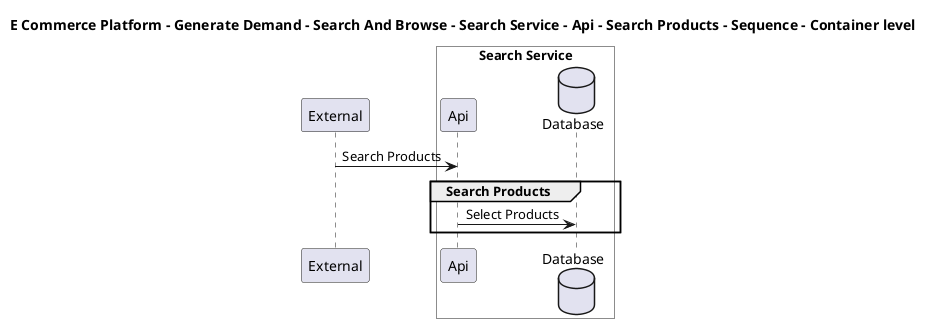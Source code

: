 @startuml

title E Commerce Platform - Generate Demand - Search And Browse - Search Service - Api - Search Products - Sequence - Container level

participant "External" as C4InterFlow.SoftwareSystems.ExternalSystem

box "Search Service" #White
    participant "Api" as ECommercePlatform.GenerateDemand.SearchAndBrowse.SoftwareSystems.SearchService.Containers.Api
    database "Database" as ECommercePlatform.GenerateDemand.SearchAndBrowse.SoftwareSystems.SearchService.Containers.Database
end box


C4InterFlow.SoftwareSystems.ExternalSystem -> ECommercePlatform.GenerateDemand.SearchAndBrowse.SoftwareSystems.SearchService.Containers.Api : Search Products
group Search Products
ECommercePlatform.GenerateDemand.SearchAndBrowse.SoftwareSystems.SearchService.Containers.Api -> ECommercePlatform.GenerateDemand.SearchAndBrowse.SoftwareSystems.SearchService.Containers.Database : Select Products
end


@enduml
